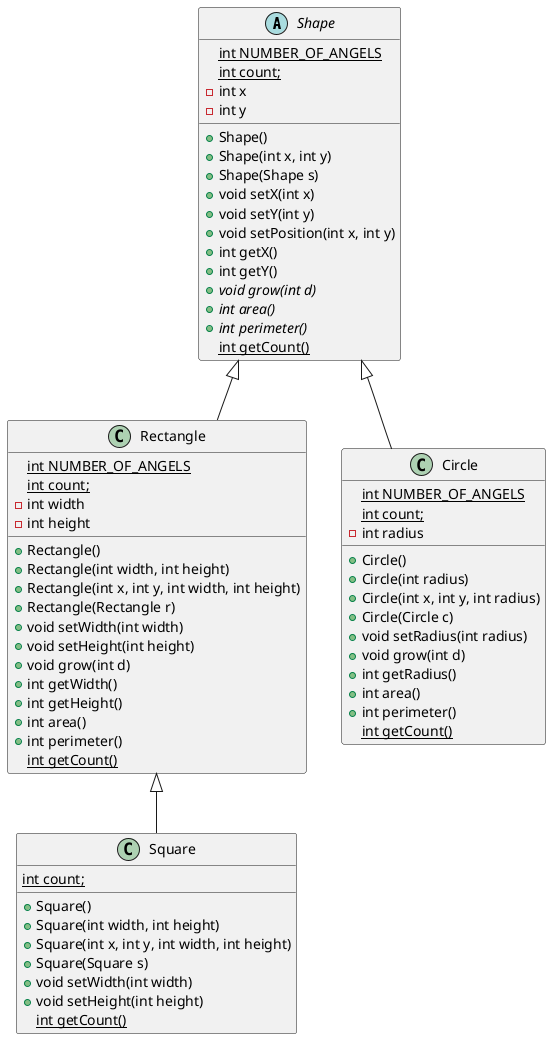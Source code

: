 @startuml
'https://plantuml.com/class-diagram

abstract class Shape {
    {static} int NUMBER_OF_ANGELS
    {static} int count;
	- int x
	- int y
	+ Shape()
	+ Shape(int x, int y)
	+ Shape(Shape s)
	+ void setX(int x)
    + void setY(int y)
    + void setPosition(int x, int y)
    + int getX()
    + int getY()
    + {abstract} void grow(int d)
    + {abstract} int area()
    + {abstract} int perimeter()
    {static} int getCount()
}

class Rectangle {
    {static} int NUMBER_OF_ANGELS
    {static} int count;
	- int width
	- int height
	+ Rectangle()
	+ Rectangle(int width, int height)
	+ Rectangle(int x, int y, int width, int height)
	+ Rectangle(Rectangle r)
    + void setWidth(int width)
    + void setHeight(int height)
    + void grow(int d)
    + int getWidth()
    + int getHeight()
    + int area()
    + int perimeter()
    {static} int getCount()
}

Shape <|-- Rectangle
Shape <|-- Circle
Rectangle <|-- Square

class Square {
    {static} int count;
	+ Square()
	+ Square(int width, int height)
	+ Square(int x, int y, int width, int height)
	+ Square(Square s)
    + void setWidth(int width)
    + void setHeight(int height)
    {static} int getCount()
}

class Circle {
    {static} int NUMBER_OF_ANGELS
    {static} int count;
	- int radius
	+ Circle()
	+ Circle(int radius)
	+ Circle(int x, int y, int radius)
	+ Circle(Circle c)
    + void setRadius(int radius)
    + void grow(int d)
    + int getRadius()
    + int area()
    + int perimeter()
    {static} int getCount()
}


@enduml